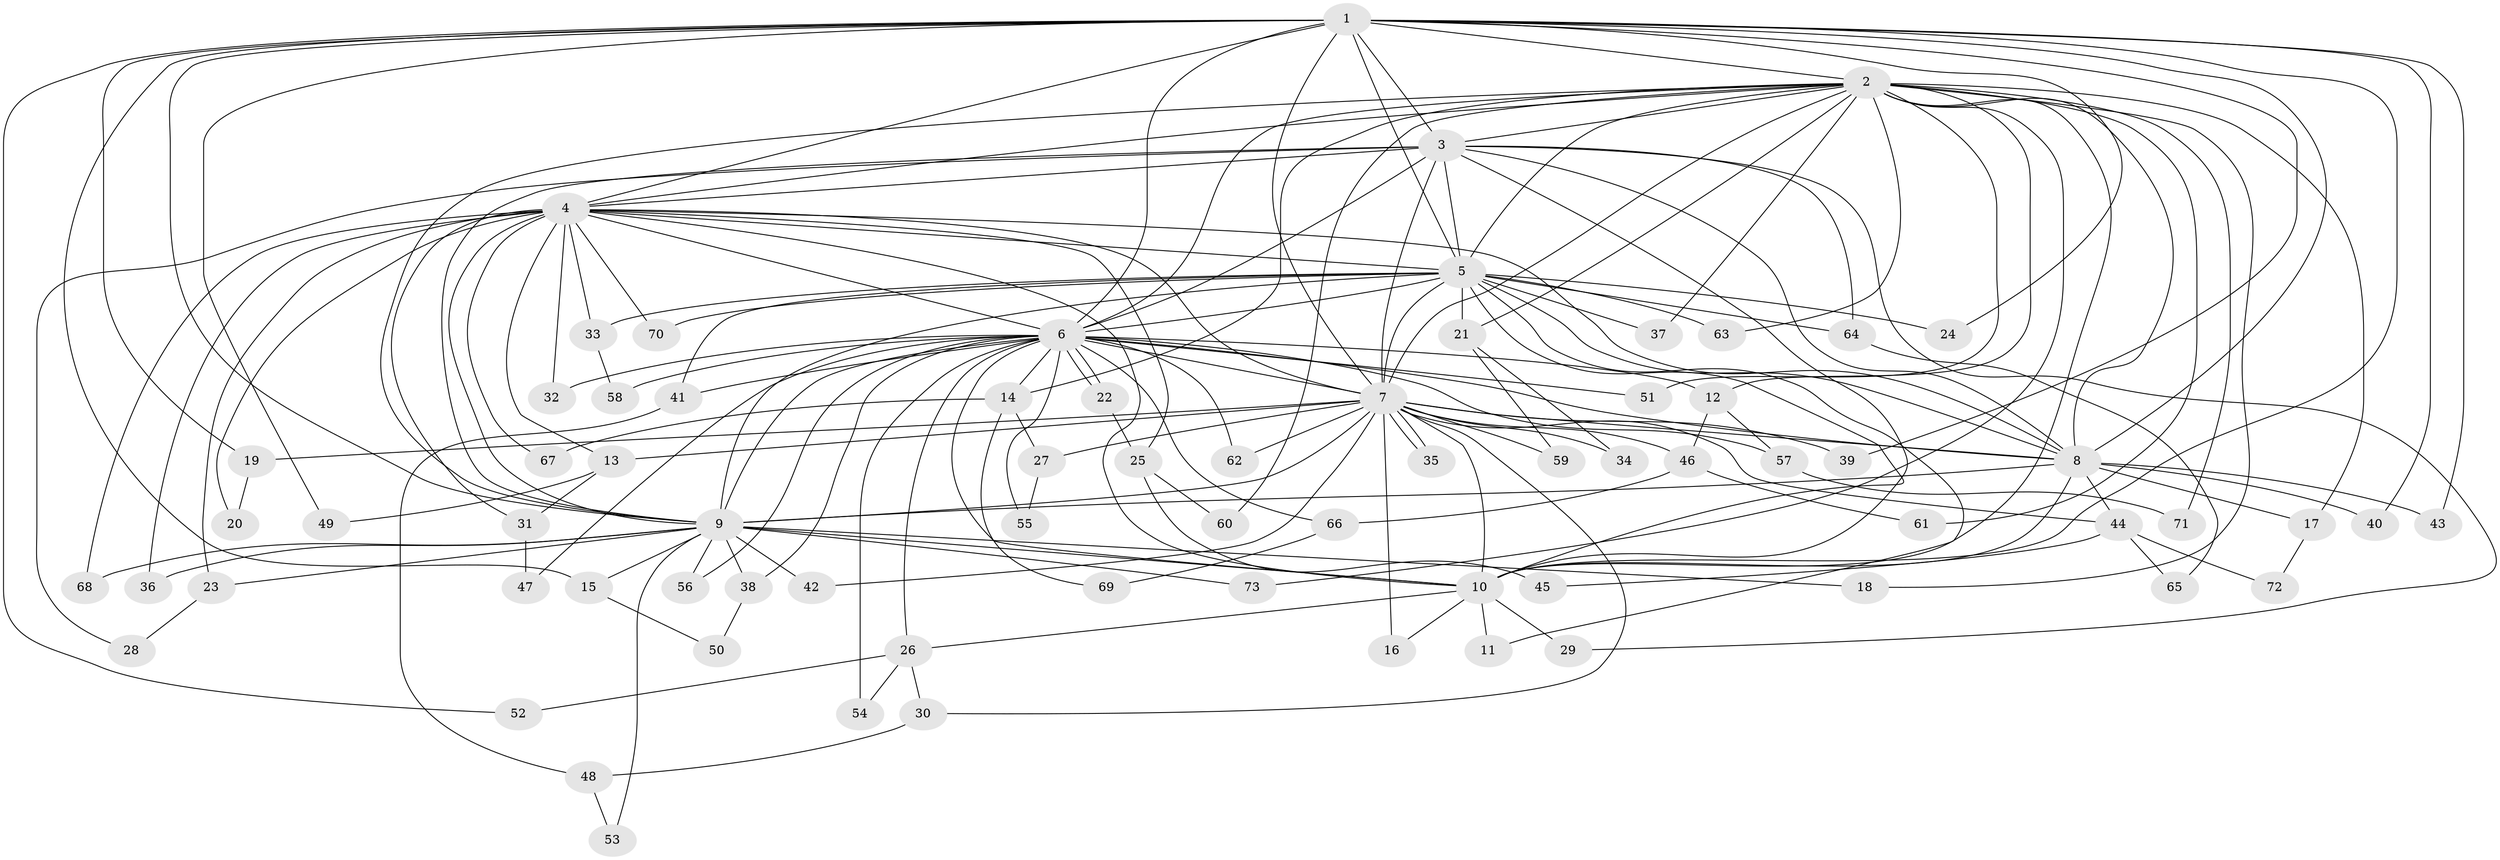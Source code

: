 // Generated by graph-tools (version 1.1) at 2025/11/02/27/25 16:11:04]
// undirected, 73 vertices, 171 edges
graph export_dot {
graph [start="1"]
  node [color=gray90,style=filled];
  1;
  2;
  3;
  4;
  5;
  6;
  7;
  8;
  9;
  10;
  11;
  12;
  13;
  14;
  15;
  16;
  17;
  18;
  19;
  20;
  21;
  22;
  23;
  24;
  25;
  26;
  27;
  28;
  29;
  30;
  31;
  32;
  33;
  34;
  35;
  36;
  37;
  38;
  39;
  40;
  41;
  42;
  43;
  44;
  45;
  46;
  47;
  48;
  49;
  50;
  51;
  52;
  53;
  54;
  55;
  56;
  57;
  58;
  59;
  60;
  61;
  62;
  63;
  64;
  65;
  66;
  67;
  68;
  69;
  70;
  71;
  72;
  73;
  1 -- 2;
  1 -- 3;
  1 -- 4;
  1 -- 5;
  1 -- 6;
  1 -- 7;
  1 -- 8;
  1 -- 9;
  1 -- 10;
  1 -- 15;
  1 -- 19;
  1 -- 24;
  1 -- 39;
  1 -- 40;
  1 -- 43;
  1 -- 49;
  1 -- 52;
  2 -- 3;
  2 -- 4;
  2 -- 5;
  2 -- 6;
  2 -- 7;
  2 -- 8;
  2 -- 9;
  2 -- 10;
  2 -- 12;
  2 -- 14;
  2 -- 17;
  2 -- 18;
  2 -- 21;
  2 -- 37;
  2 -- 51;
  2 -- 60;
  2 -- 61;
  2 -- 63;
  2 -- 71;
  2 -- 73;
  3 -- 4;
  3 -- 5;
  3 -- 6;
  3 -- 7;
  3 -- 8;
  3 -- 9;
  3 -- 10;
  3 -- 28;
  3 -- 29;
  3 -- 64;
  4 -- 5;
  4 -- 6;
  4 -- 7;
  4 -- 8;
  4 -- 9;
  4 -- 10;
  4 -- 13;
  4 -- 20;
  4 -- 23;
  4 -- 25;
  4 -- 31;
  4 -- 32;
  4 -- 33;
  4 -- 36;
  4 -- 67;
  4 -- 68;
  4 -- 70;
  5 -- 6;
  5 -- 7;
  5 -- 8;
  5 -- 9;
  5 -- 10;
  5 -- 11;
  5 -- 21;
  5 -- 24;
  5 -- 33;
  5 -- 37;
  5 -- 41;
  5 -- 63;
  5 -- 64;
  5 -- 70;
  6 -- 7;
  6 -- 8;
  6 -- 9;
  6 -- 10;
  6 -- 12;
  6 -- 14;
  6 -- 22;
  6 -- 22;
  6 -- 26;
  6 -- 32;
  6 -- 38;
  6 -- 41;
  6 -- 47;
  6 -- 51;
  6 -- 54;
  6 -- 55;
  6 -- 56;
  6 -- 57;
  6 -- 58;
  6 -- 62;
  6 -- 66;
  7 -- 8;
  7 -- 9;
  7 -- 10;
  7 -- 13;
  7 -- 16;
  7 -- 19;
  7 -- 27;
  7 -- 30;
  7 -- 34;
  7 -- 35;
  7 -- 35;
  7 -- 39;
  7 -- 42;
  7 -- 44;
  7 -- 46;
  7 -- 59;
  7 -- 62;
  8 -- 9;
  8 -- 10;
  8 -- 17;
  8 -- 40;
  8 -- 43;
  8 -- 44;
  9 -- 10;
  9 -- 15;
  9 -- 18;
  9 -- 23;
  9 -- 36;
  9 -- 38;
  9 -- 42;
  9 -- 53;
  9 -- 56;
  9 -- 68;
  9 -- 73;
  10 -- 11;
  10 -- 16;
  10 -- 26;
  10 -- 29;
  12 -- 46;
  12 -- 57;
  13 -- 31;
  13 -- 49;
  14 -- 27;
  14 -- 67;
  14 -- 69;
  15 -- 50;
  17 -- 72;
  19 -- 20;
  21 -- 34;
  21 -- 59;
  22 -- 25;
  23 -- 28;
  25 -- 45;
  25 -- 60;
  26 -- 30;
  26 -- 52;
  26 -- 54;
  27 -- 55;
  30 -- 48;
  31 -- 47;
  33 -- 58;
  38 -- 50;
  41 -- 48;
  44 -- 45;
  44 -- 65;
  44 -- 72;
  46 -- 61;
  46 -- 66;
  48 -- 53;
  57 -- 71;
  64 -- 65;
  66 -- 69;
}
